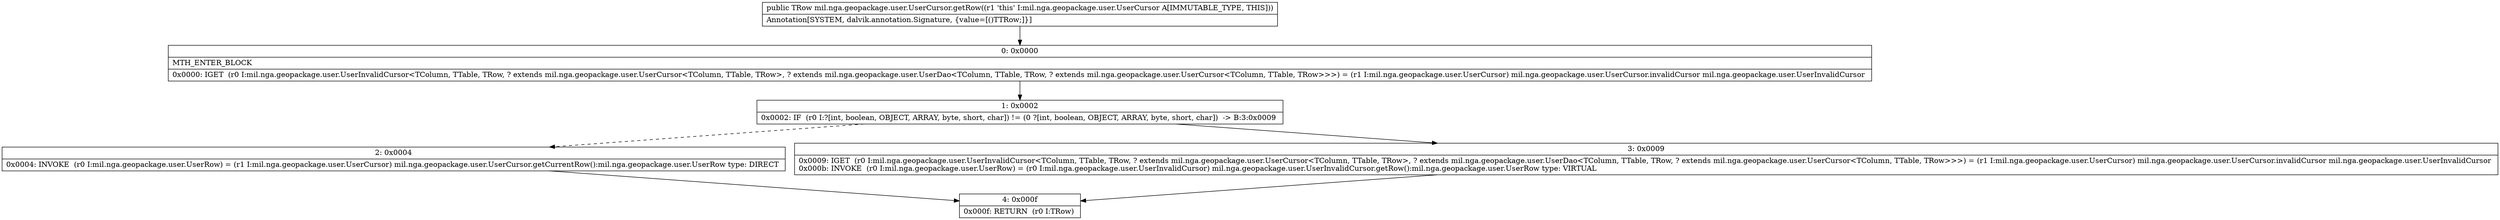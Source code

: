 digraph "CFG formil.nga.geopackage.user.UserCursor.getRow()Lmil\/nga\/geopackage\/user\/UserRow;" {
Node_0 [shape=record,label="{0\:\ 0x0000|MTH_ENTER_BLOCK\l|0x0000: IGET  (r0 I:mil.nga.geopackage.user.UserInvalidCursor\<TColumn, TTable, TRow, ? extends mil.nga.geopackage.user.UserCursor\<TColumn, TTable, TRow\>, ? extends mil.nga.geopackage.user.UserDao\<TColumn, TTable, TRow, ? extends mil.nga.geopackage.user.UserCursor\<TColumn, TTable, TRow\>\>\>) = (r1 I:mil.nga.geopackage.user.UserCursor) mil.nga.geopackage.user.UserCursor.invalidCursor mil.nga.geopackage.user.UserInvalidCursor \l}"];
Node_1 [shape=record,label="{1\:\ 0x0002|0x0002: IF  (r0 I:?[int, boolean, OBJECT, ARRAY, byte, short, char]) != (0 ?[int, boolean, OBJECT, ARRAY, byte, short, char])  \-\> B:3:0x0009 \l}"];
Node_2 [shape=record,label="{2\:\ 0x0004|0x0004: INVOKE  (r0 I:mil.nga.geopackage.user.UserRow) = (r1 I:mil.nga.geopackage.user.UserCursor) mil.nga.geopackage.user.UserCursor.getCurrentRow():mil.nga.geopackage.user.UserRow type: DIRECT \l}"];
Node_3 [shape=record,label="{3\:\ 0x0009|0x0009: IGET  (r0 I:mil.nga.geopackage.user.UserInvalidCursor\<TColumn, TTable, TRow, ? extends mil.nga.geopackage.user.UserCursor\<TColumn, TTable, TRow\>, ? extends mil.nga.geopackage.user.UserDao\<TColumn, TTable, TRow, ? extends mil.nga.geopackage.user.UserCursor\<TColumn, TTable, TRow\>\>\>) = (r1 I:mil.nga.geopackage.user.UserCursor) mil.nga.geopackage.user.UserCursor.invalidCursor mil.nga.geopackage.user.UserInvalidCursor \l0x000b: INVOKE  (r0 I:mil.nga.geopackage.user.UserRow) = (r0 I:mil.nga.geopackage.user.UserInvalidCursor) mil.nga.geopackage.user.UserInvalidCursor.getRow():mil.nga.geopackage.user.UserRow type: VIRTUAL \l}"];
Node_4 [shape=record,label="{4\:\ 0x000f|0x000f: RETURN  (r0 I:TRow) \l}"];
MethodNode[shape=record,label="{public TRow mil.nga.geopackage.user.UserCursor.getRow((r1 'this' I:mil.nga.geopackage.user.UserCursor A[IMMUTABLE_TYPE, THIS]))  | Annotation[SYSTEM, dalvik.annotation.Signature, \{value=[()TTRow;]\}]\l}"];
MethodNode -> Node_0;
Node_0 -> Node_1;
Node_1 -> Node_2[style=dashed];
Node_1 -> Node_3;
Node_2 -> Node_4;
Node_3 -> Node_4;
}

